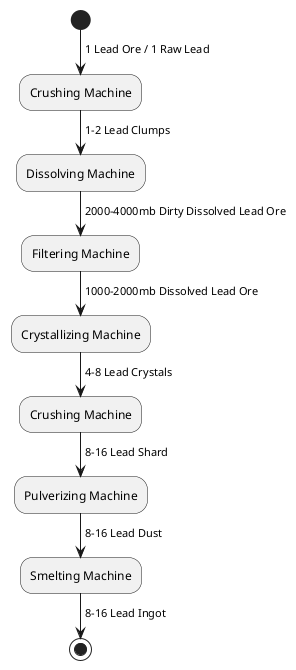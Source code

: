 @startuml
start
-> 1 Lead Ore / 1 Raw Lead;
:Crushing Machine;
-> 1-2 Lead Clumps;
:Dissolving Machine;
-> 2000-4000mb Dirty Dissolved Lead Ore;
:Filtering Machine;
-> 1000-2000mb Dissolved Lead Ore;
:Crystallizing Machine;
-> 4-8 Lead Crystals;
:Crushing Machine;
-> 8-16 Lead Shard;
:Pulverizing Machine;
-> 8-16 Lead Dust;
:Smelting Machine;
-> 8-16 Lead Ingot;
stop
@enduml
